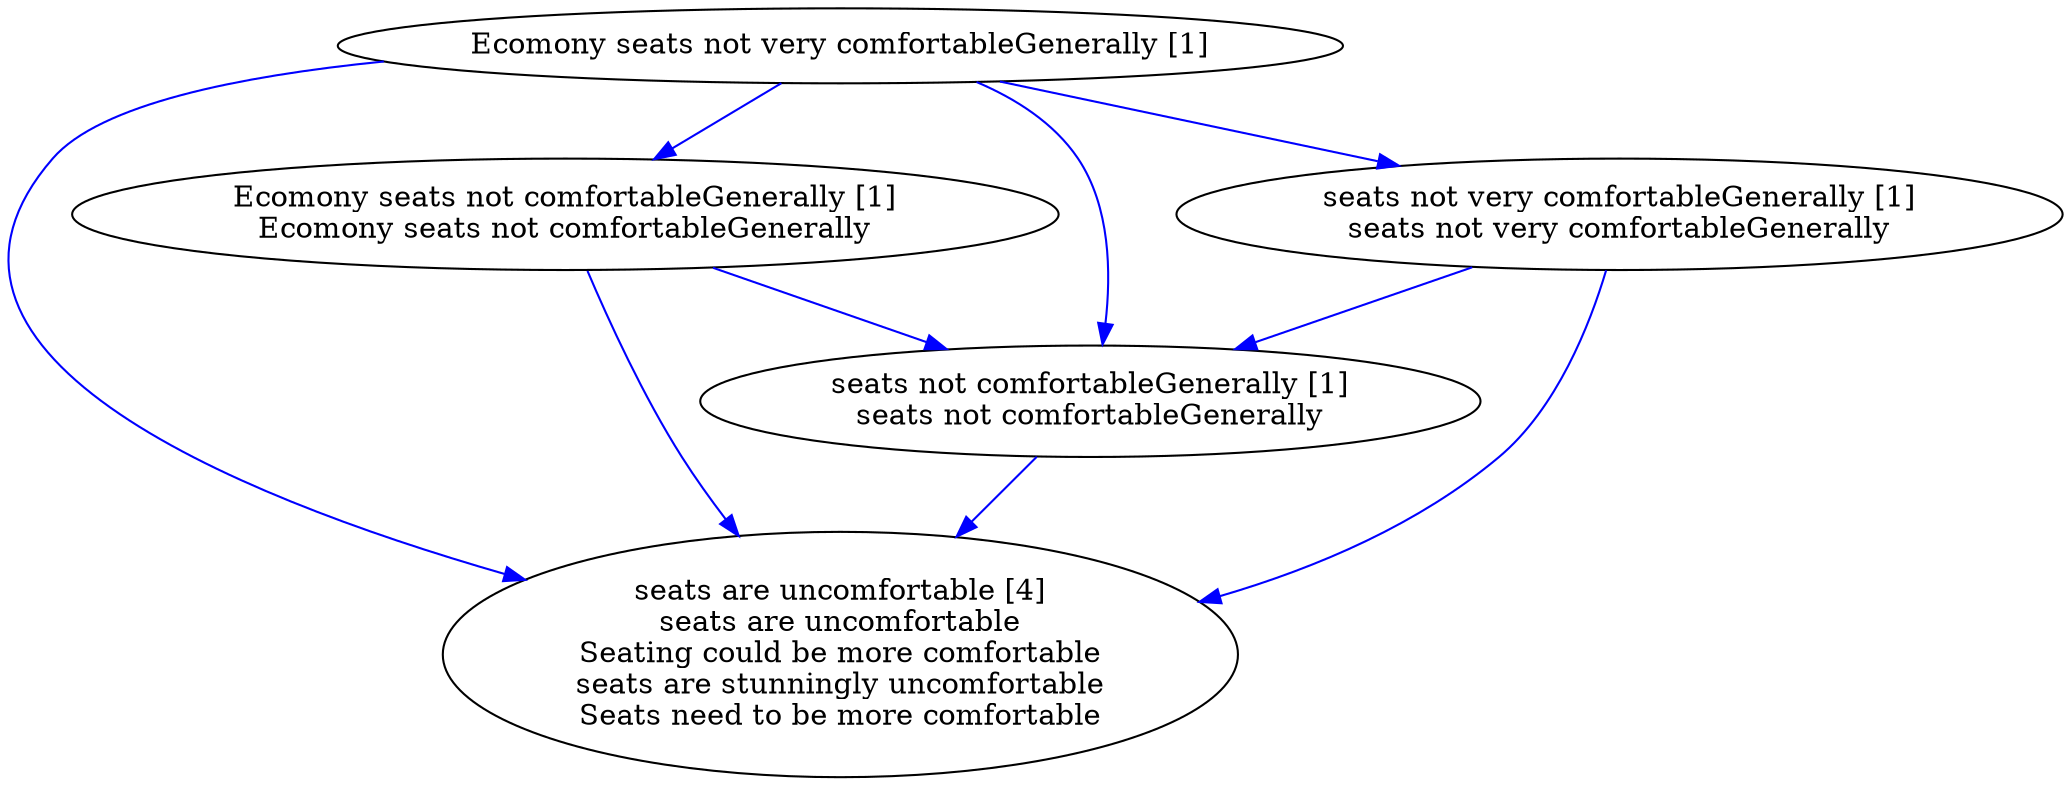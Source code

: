 digraph collapsedGraph {
"seats are uncomfortable [4]\nseats are uncomfortable\nSeating could be more comfortable\nseats are stunningly uncomfortable\nSeats need to be more comfortable""Ecomony seats not very comfortableGenerally [1]""Ecomony seats not comfortableGenerally [1]\nEcomony seats not comfortableGenerally""seats not comfortableGenerally [1]\nseats not comfortableGenerally""seats not very comfortableGenerally [1]\nseats not very comfortableGenerally""Ecomony seats not very comfortableGenerally [1]" -> "Ecomony seats not comfortableGenerally [1]\nEcomony seats not comfortableGenerally" [color=blue]
"Ecomony seats not comfortableGenerally [1]\nEcomony seats not comfortableGenerally" -> "seats not comfortableGenerally [1]\nseats not comfortableGenerally" [color=blue]
"Ecomony seats not very comfortableGenerally [1]" -> "seats not very comfortableGenerally [1]\nseats not very comfortableGenerally" [color=blue]
"seats not very comfortableGenerally [1]\nseats not very comfortableGenerally" -> "seats not comfortableGenerally [1]\nseats not comfortableGenerally" [color=blue]
"Ecomony seats not very comfortableGenerally [1]" -> "seats not comfortableGenerally [1]\nseats not comfortableGenerally" [color=blue]
"Ecomony seats not very comfortableGenerally [1]" -> "seats are uncomfortable [4]\nseats are uncomfortable\nSeating could be more comfortable\nseats are stunningly uncomfortable\nSeats need to be more comfortable" [color=blue]
"Ecomony seats not comfortableGenerally [1]\nEcomony seats not comfortableGenerally" -> "seats are uncomfortable [4]\nseats are uncomfortable\nSeating could be more comfortable\nseats are stunningly uncomfortable\nSeats need to be more comfortable" [color=blue]
"seats not comfortableGenerally [1]\nseats not comfortableGenerally" -> "seats are uncomfortable [4]\nseats are uncomfortable\nSeating could be more comfortable\nseats are stunningly uncomfortable\nSeats need to be more comfortable" [color=blue]
"seats not very comfortableGenerally [1]\nseats not very comfortableGenerally" -> "seats are uncomfortable [4]\nseats are uncomfortable\nSeating could be more comfortable\nseats are stunningly uncomfortable\nSeats need to be more comfortable" [color=blue]
}